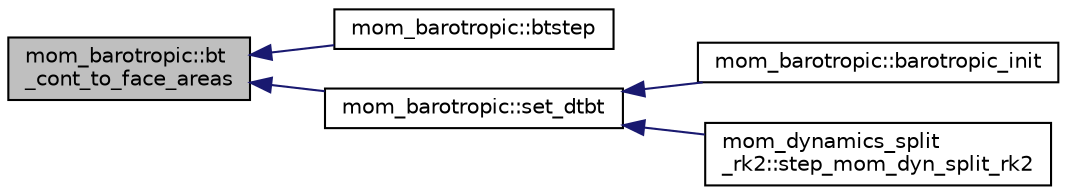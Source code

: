 digraph "mom_barotropic::bt_cont_to_face_areas"
{
 // INTERACTIVE_SVG=YES
  edge [fontname="Helvetica",fontsize="10",labelfontname="Helvetica",labelfontsize="10"];
  node [fontname="Helvetica",fontsize="10",shape=record];
  rankdir="LR";
  Node26 [label="mom_barotropic::bt\l_cont_to_face_areas",height=0.2,width=0.4,color="black", fillcolor="grey75", style="filled", fontcolor="black"];
  Node26 -> Node27 [dir="back",color="midnightblue",fontsize="10",style="solid",fontname="Helvetica"];
  Node27 [label="mom_barotropic::btstep",height=0.2,width=0.4,color="black", fillcolor="white", style="filled",URL="$namespacemom__barotropic.html#a98cdf3c559146cc9485fcb9daa4cdbca",tooltip="This subroutine time steps the barotropic equations explicitly. For gravity waves, anything between a forwards-backwards scheme and a simulated backwards Euler scheme is used, with bebt between 0.0 and 1.0 determining the scheme. In practice, bebt must be of order 0.2 or greater. A forwards-backwards treatment of the Coriolis terms is always used. "];
  Node26 -> Node28 [dir="back",color="midnightblue",fontsize="10",style="solid",fontname="Helvetica"];
  Node28 [label="mom_barotropic::set_dtbt",height=0.2,width=0.4,color="black", fillcolor="white", style="filled",URL="$namespacemom__barotropic.html#a5bbc20372a46408b8e61cbc1fd49e8e0",tooltip="This subroutine automatically determines an optimal value for dtbt based on some state of the ocean..."];
  Node28 -> Node29 [dir="back",color="midnightblue",fontsize="10",style="solid",fontname="Helvetica"];
  Node29 [label="mom_barotropic::barotropic_init",height=0.2,width=0.4,color="black", fillcolor="white", style="filled",URL="$namespacemom__barotropic.html#a8bf1849bbd33dbc234b6eeae40392ded",tooltip="barotropic_init initializes a number of time-invariant fields used in the barotropic calculation and ..."];
  Node28 -> Node30 [dir="back",color="midnightblue",fontsize="10",style="solid",fontname="Helvetica"];
  Node30 [label="mom_dynamics_split\l_rk2::step_mom_dyn_split_rk2",height=0.2,width=0.4,color="black", fillcolor="white", style="filled",URL="$namespacemom__dynamics__split__rk2.html#a81cce65643a8cf94979d68354a9a1979",tooltip="RK2 splitting for time stepping MOM adiabatic dynamics. "];
}
